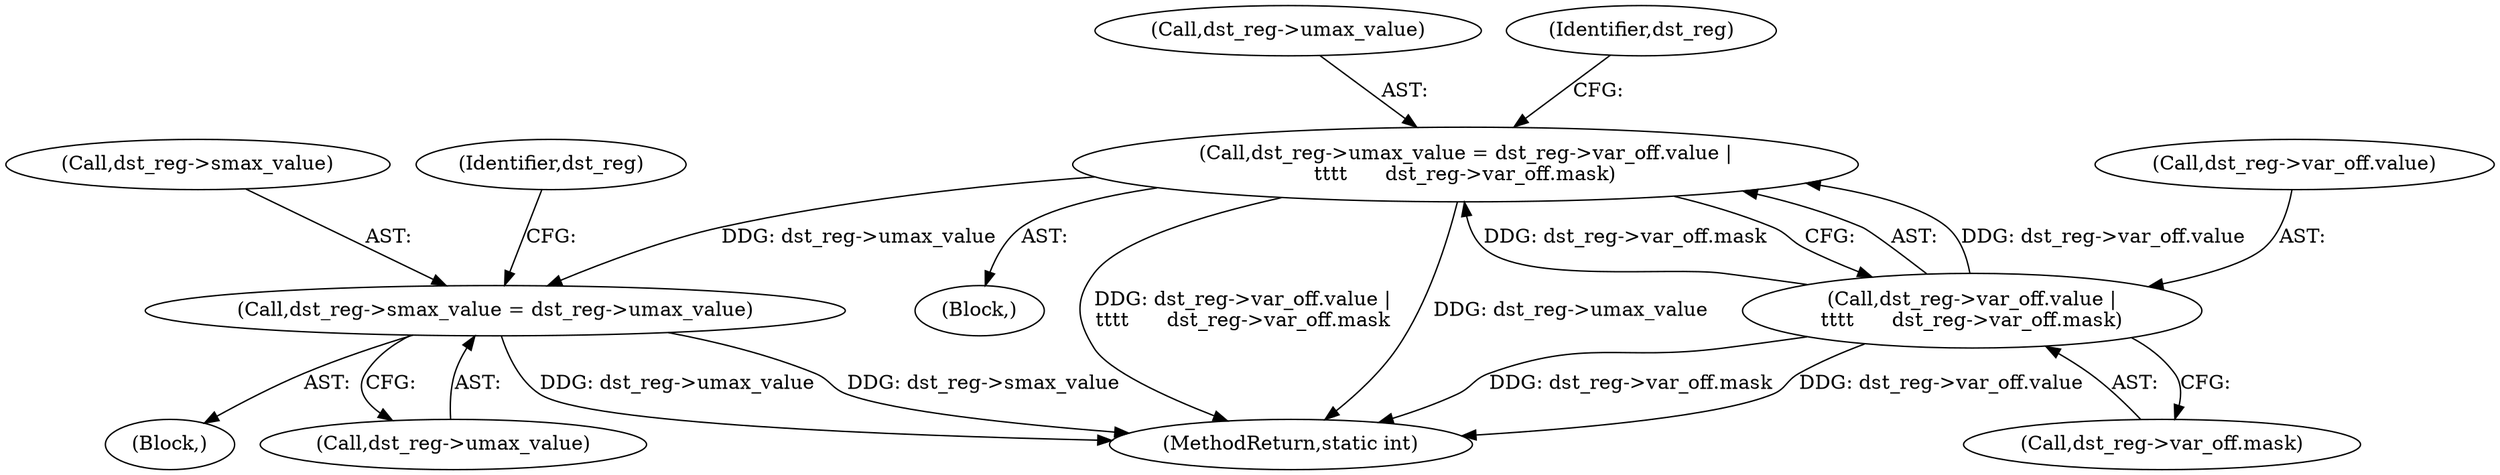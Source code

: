 digraph "0_linux_bb7f0f989ca7de1153bd128a40a71709e339fa03_0@pointer" {
"1000641" [label="(Call,dst_reg->smax_value = dst_reg->umax_value)"];
"1000596" [label="(Call,dst_reg->umax_value = dst_reg->var_off.value |\n\t\t\t\t      dst_reg->var_off.mask)"];
"1000600" [label="(Call,dst_reg->var_off.value |\n\t\t\t\t      dst_reg->var_off.mask)"];
"1000641" [label="(Call,dst_reg->smax_value = dst_reg->umax_value)"];
"1000597" [label="(Call,dst_reg->umax_value)"];
"1000600" [label="(Call,dst_reg->var_off.value |\n\t\t\t\t      dst_reg->var_off.mask)"];
"1000645" [label="(Call,dst_reg->umax_value)"];
"1000642" [label="(Call,dst_reg->smax_value)"];
"1000803" [label="(MethodReturn,static int)"];
"1000596" [label="(Call,dst_reg->umax_value = dst_reg->var_off.value |\n\t\t\t\t      dst_reg->var_off.mask)"];
"1000633" [label="(Block,)"];
"1000649" [label="(Identifier,dst_reg)"];
"1000615" [label="(Identifier,dst_reg)"];
"1000214" [label="(Block,)"];
"1000606" [label="(Call,dst_reg->var_off.mask)"];
"1000601" [label="(Call,dst_reg->var_off.value)"];
"1000641" -> "1000633"  [label="AST: "];
"1000641" -> "1000645"  [label="CFG: "];
"1000642" -> "1000641"  [label="AST: "];
"1000645" -> "1000641"  [label="AST: "];
"1000649" -> "1000641"  [label="CFG: "];
"1000641" -> "1000803"  [label="DDG: dst_reg->umax_value"];
"1000641" -> "1000803"  [label="DDG: dst_reg->smax_value"];
"1000596" -> "1000641"  [label="DDG: dst_reg->umax_value"];
"1000596" -> "1000214"  [label="AST: "];
"1000596" -> "1000600"  [label="CFG: "];
"1000597" -> "1000596"  [label="AST: "];
"1000600" -> "1000596"  [label="AST: "];
"1000615" -> "1000596"  [label="CFG: "];
"1000596" -> "1000803"  [label="DDG: dst_reg->umax_value"];
"1000596" -> "1000803"  [label="DDG: dst_reg->var_off.value |\n\t\t\t\t      dst_reg->var_off.mask"];
"1000600" -> "1000596"  [label="DDG: dst_reg->var_off.value"];
"1000600" -> "1000596"  [label="DDG: dst_reg->var_off.mask"];
"1000600" -> "1000606"  [label="CFG: "];
"1000601" -> "1000600"  [label="AST: "];
"1000606" -> "1000600"  [label="AST: "];
"1000600" -> "1000803"  [label="DDG: dst_reg->var_off.mask"];
"1000600" -> "1000803"  [label="DDG: dst_reg->var_off.value"];
}
